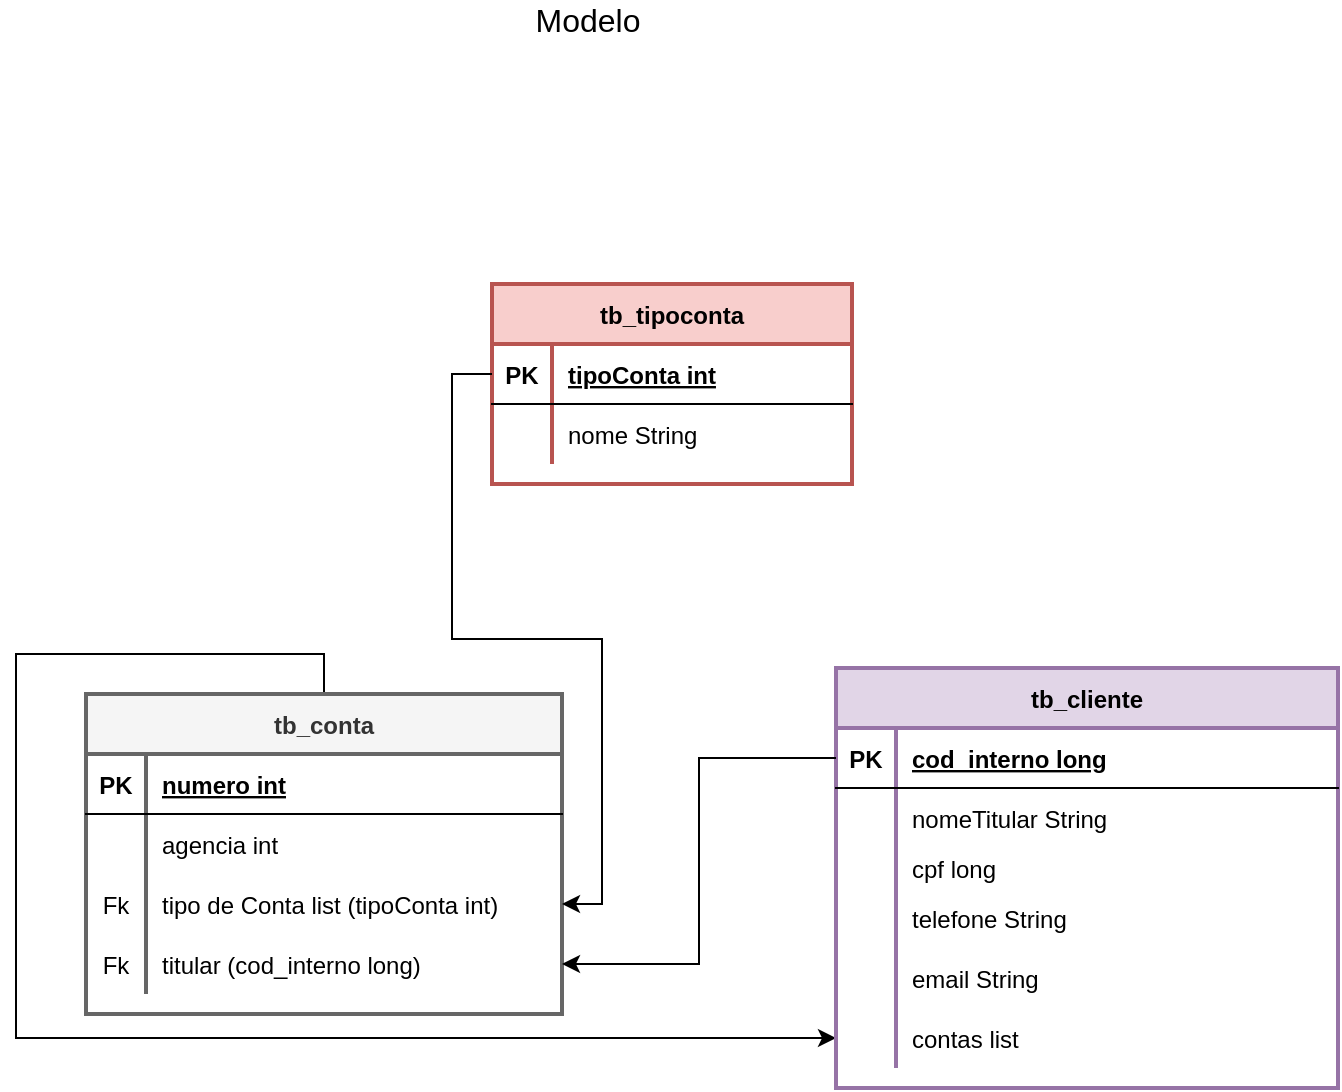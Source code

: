 <mxfile version="15.3.8" type="device"><diagram id="GLWP_SaBno71ZBzXC8cd" name="Page-1"><mxGraphModel dx="849" dy="433" grid="0" gridSize="10" guides="1" tooltips="1" connect="1" arrows="1" fold="1" page="1" pageScale="1" pageWidth="827" pageHeight="1169" background="#FFFFFF" math="0" shadow="0"><root><mxCell id="0"/><mxCell id="1" parent="0"/><mxCell id="DZtnO2HaVii40mmFtyA5-6" style="edgeStyle=orthogonalEdgeStyle;rounded=0;orthogonalLoop=1;jettySize=auto;html=1;exitX=0.5;exitY=0;exitDx=0;exitDy=0;entryX=0;entryY=0.5;entryDx=0;entryDy=0;" edge="1" parent="1" source="5XSqyLNvY00r_sQuLB7g-1" target="DZtnO2HaVii40mmFtyA5-1"><mxGeometry relative="1" as="geometry"><Array as="points"><mxPoint x="216" y="386"/><mxPoint x="62" y="386"/><mxPoint x="62" y="578"/></Array></mxGeometry></mxCell><mxCell id="5XSqyLNvY00r_sQuLB7g-1" value="tb_conta" style="shape=table;startSize=30;container=1;collapsible=1;childLayout=tableLayout;fixedRows=1;rowLines=0;fontStyle=1;align=center;resizeLast=1;fillColor=#f5f5f5;strokeColor=#666666;fontColor=#333333;strokeWidth=2;" parent="1" vertex="1"><mxGeometry x="97" y="406" width="238" height="160" as="geometry"/></mxCell><mxCell id="5XSqyLNvY00r_sQuLB7g-2" value="" style="shape=partialRectangle;collapsible=0;dropTarget=0;pointerEvents=0;fillColor=none;top=0;left=0;bottom=1;right=0;points=[[0,0.5],[1,0.5]];portConstraint=eastwest;" parent="5XSqyLNvY00r_sQuLB7g-1" vertex="1"><mxGeometry y="30" width="238" height="30" as="geometry"/></mxCell><mxCell id="5XSqyLNvY00r_sQuLB7g-3" value="PK" style="shape=partialRectangle;connectable=0;fillColor=none;top=0;left=0;bottom=0;right=0;fontStyle=1;overflow=hidden;" parent="5XSqyLNvY00r_sQuLB7g-2" vertex="1"><mxGeometry width="30" height="30" as="geometry"><mxRectangle width="30" height="30" as="alternateBounds"/></mxGeometry></mxCell><mxCell id="5XSqyLNvY00r_sQuLB7g-4" value="numero int" style="shape=partialRectangle;connectable=0;fillColor=none;top=0;left=0;bottom=0;right=0;align=left;spacingLeft=6;fontStyle=5;overflow=hidden;" parent="5XSqyLNvY00r_sQuLB7g-2" vertex="1"><mxGeometry x="30" width="208" height="30" as="geometry"><mxRectangle width="208" height="30" as="alternateBounds"/></mxGeometry></mxCell><mxCell id="5XSqyLNvY00r_sQuLB7g-5" value="" style="shape=partialRectangle;collapsible=0;dropTarget=0;pointerEvents=0;fillColor=none;top=0;left=0;bottom=0;right=0;points=[[0,0.5],[1,0.5]];portConstraint=eastwest;" parent="5XSqyLNvY00r_sQuLB7g-1" vertex="1"><mxGeometry y="60" width="238" height="30" as="geometry"/></mxCell><mxCell id="5XSqyLNvY00r_sQuLB7g-6" value="" style="shape=partialRectangle;connectable=0;fillColor=none;top=0;left=0;bottom=0;right=0;editable=1;overflow=hidden;" parent="5XSqyLNvY00r_sQuLB7g-5" vertex="1"><mxGeometry width="30" height="30" as="geometry"><mxRectangle width="30" height="30" as="alternateBounds"/></mxGeometry></mxCell><mxCell id="5XSqyLNvY00r_sQuLB7g-7" value="agencia int" style="shape=partialRectangle;connectable=0;fillColor=none;top=0;left=0;bottom=0;right=0;align=left;spacingLeft=6;overflow=hidden;" parent="5XSqyLNvY00r_sQuLB7g-5" vertex="1"><mxGeometry x="30" width="208" height="30" as="geometry"><mxRectangle width="208" height="30" as="alternateBounds"/></mxGeometry></mxCell><mxCell id="5XSqyLNvY00r_sQuLB7g-8" value="" style="shape=partialRectangle;collapsible=0;dropTarget=0;pointerEvents=0;fillColor=none;top=0;left=0;bottom=0;right=0;points=[[0,0.5],[1,0.5]];portConstraint=eastwest;" parent="5XSqyLNvY00r_sQuLB7g-1" vertex="1"><mxGeometry y="90" width="238" height="30" as="geometry"/></mxCell><mxCell id="5XSqyLNvY00r_sQuLB7g-9" value="Fk" style="shape=partialRectangle;connectable=0;fillColor=none;top=0;left=0;bottom=0;right=0;editable=1;overflow=hidden;" parent="5XSqyLNvY00r_sQuLB7g-8" vertex="1"><mxGeometry width="30" height="30" as="geometry"><mxRectangle width="30" height="30" as="alternateBounds"/></mxGeometry></mxCell><mxCell id="5XSqyLNvY00r_sQuLB7g-10" value="tipo de Conta list (tipoConta int)" style="shape=partialRectangle;connectable=0;fillColor=none;top=0;left=0;bottom=0;right=0;align=left;spacingLeft=6;overflow=hidden;" parent="5XSqyLNvY00r_sQuLB7g-8" vertex="1"><mxGeometry x="30" width="208" height="30" as="geometry"><mxRectangle width="208" height="30" as="alternateBounds"/></mxGeometry></mxCell><mxCell id="5XSqyLNvY00r_sQuLB7g-11" value="" style="shape=partialRectangle;collapsible=0;dropTarget=0;pointerEvents=0;fillColor=none;top=0;left=0;bottom=0;right=0;points=[[0,0.5],[1,0.5]];portConstraint=eastwest;" parent="5XSqyLNvY00r_sQuLB7g-1" vertex="1"><mxGeometry y="120" width="238" height="30" as="geometry"/></mxCell><mxCell id="5XSqyLNvY00r_sQuLB7g-12" value="Fk" style="shape=partialRectangle;connectable=0;fillColor=none;top=0;left=0;bottom=0;right=0;editable=1;overflow=hidden;" parent="5XSqyLNvY00r_sQuLB7g-11" vertex="1"><mxGeometry width="30" height="30" as="geometry"><mxRectangle width="30" height="30" as="alternateBounds"/></mxGeometry></mxCell><mxCell id="5XSqyLNvY00r_sQuLB7g-13" value="titular (cod_interno long)" style="shape=partialRectangle;connectable=0;fillColor=none;top=0;left=0;bottom=0;right=0;align=left;spacingLeft=6;overflow=hidden;" parent="5XSqyLNvY00r_sQuLB7g-11" vertex="1"><mxGeometry x="30" width="208" height="30" as="geometry"><mxRectangle width="208" height="30" as="alternateBounds"/></mxGeometry></mxCell><mxCell id="5XSqyLNvY00r_sQuLB7g-69" value="tb_cliente" style="shape=table;startSize=30;container=1;collapsible=1;childLayout=tableLayout;fixedRows=1;rowLines=0;fontStyle=1;align=center;resizeLast=1;fillColor=#e1d5e7;strokeColor=#9673a6;strokeWidth=2;" parent="1" vertex="1"><mxGeometry x="472" y="393" width="251" height="210" as="geometry"/></mxCell><mxCell id="5XSqyLNvY00r_sQuLB7g-70" value="" style="shape=partialRectangle;collapsible=0;dropTarget=0;pointerEvents=0;fillColor=none;top=0;left=0;bottom=1;right=0;points=[[0,0.5],[1,0.5]];portConstraint=eastwest;" parent="5XSqyLNvY00r_sQuLB7g-69" vertex="1"><mxGeometry y="30" width="251" height="30" as="geometry"/></mxCell><mxCell id="5XSqyLNvY00r_sQuLB7g-71" value="PK" style="shape=partialRectangle;connectable=0;fillColor=none;top=0;left=0;bottom=0;right=0;fontStyle=1;overflow=hidden;" parent="5XSqyLNvY00r_sQuLB7g-70" vertex="1"><mxGeometry width="30" height="30" as="geometry"><mxRectangle width="30" height="30" as="alternateBounds"/></mxGeometry></mxCell><mxCell id="5XSqyLNvY00r_sQuLB7g-72" value="cod_interno long" style="shape=partialRectangle;connectable=0;fillColor=none;top=0;left=0;bottom=0;right=0;align=left;spacingLeft=6;fontStyle=5;overflow=hidden;" parent="5XSqyLNvY00r_sQuLB7g-70" vertex="1"><mxGeometry x="30" width="221" height="30" as="geometry"><mxRectangle width="221" height="30" as="alternateBounds"/></mxGeometry></mxCell><mxCell id="5XSqyLNvY00r_sQuLB7g-73" value="" style="shape=partialRectangle;collapsible=0;dropTarget=0;pointerEvents=0;fillColor=none;top=0;left=0;bottom=0;right=0;points=[[0,0.5],[1,0.5]];portConstraint=eastwest;" parent="5XSqyLNvY00r_sQuLB7g-69" vertex="1"><mxGeometry y="60" width="251" height="30" as="geometry"/></mxCell><mxCell id="5XSqyLNvY00r_sQuLB7g-74" value="" style="shape=partialRectangle;connectable=0;fillColor=none;top=0;left=0;bottom=0;right=0;editable=1;overflow=hidden;" parent="5XSqyLNvY00r_sQuLB7g-73" vertex="1"><mxGeometry width="30" height="30" as="geometry"><mxRectangle width="30" height="30" as="alternateBounds"/></mxGeometry></mxCell><mxCell id="5XSqyLNvY00r_sQuLB7g-75" value="nomeTitular String" style="shape=partialRectangle;connectable=0;fillColor=none;top=0;left=0;bottom=0;right=0;align=left;spacingLeft=6;overflow=hidden;" parent="5XSqyLNvY00r_sQuLB7g-73" vertex="1"><mxGeometry x="30" width="221" height="30" as="geometry"><mxRectangle width="221" height="30" as="alternateBounds"/></mxGeometry></mxCell><mxCell id="5XSqyLNvY00r_sQuLB7g-76" value="" style="shape=partialRectangle;collapsible=0;dropTarget=0;pointerEvents=0;fillColor=none;top=0;left=0;bottom=0;right=0;points=[[0,0.5],[1,0.5]];portConstraint=eastwest;" parent="5XSqyLNvY00r_sQuLB7g-69" vertex="1"><mxGeometry y="90" width="251" height="20" as="geometry"/></mxCell><mxCell id="5XSqyLNvY00r_sQuLB7g-77" value="" style="shape=partialRectangle;connectable=0;fillColor=none;top=0;left=0;bottom=0;right=0;editable=1;overflow=hidden;" parent="5XSqyLNvY00r_sQuLB7g-76" vertex="1"><mxGeometry width="30" height="20" as="geometry"><mxRectangle width="30" height="20" as="alternateBounds"/></mxGeometry></mxCell><mxCell id="5XSqyLNvY00r_sQuLB7g-78" value="cpf long" style="shape=partialRectangle;connectable=0;fillColor=none;top=0;left=0;bottom=0;right=0;align=left;spacingLeft=6;overflow=hidden;" parent="5XSqyLNvY00r_sQuLB7g-76" vertex="1"><mxGeometry x="30" width="221" height="20" as="geometry"><mxRectangle width="221" height="20" as="alternateBounds"/></mxGeometry></mxCell><mxCell id="5XSqyLNvY00r_sQuLB7g-79" value="" style="shape=partialRectangle;collapsible=0;dropTarget=0;pointerEvents=0;fillColor=none;top=0;left=0;bottom=0;right=0;points=[[0,0.5],[1,0.5]];portConstraint=eastwest;" parent="5XSqyLNvY00r_sQuLB7g-69" vertex="1"><mxGeometry y="110" width="251" height="30" as="geometry"/></mxCell><mxCell id="5XSqyLNvY00r_sQuLB7g-80" value="" style="shape=partialRectangle;connectable=0;fillColor=none;top=0;left=0;bottom=0;right=0;editable=1;overflow=hidden;" parent="5XSqyLNvY00r_sQuLB7g-79" vertex="1"><mxGeometry width="30" height="30" as="geometry"><mxRectangle width="30" height="30" as="alternateBounds"/></mxGeometry></mxCell><mxCell id="5XSqyLNvY00r_sQuLB7g-81" value="telefone String" style="shape=partialRectangle;connectable=0;fillColor=none;top=0;left=0;bottom=0;right=0;align=left;spacingLeft=6;overflow=hidden;" parent="5XSqyLNvY00r_sQuLB7g-79" vertex="1"><mxGeometry x="30" width="221" height="30" as="geometry"><mxRectangle width="221" height="30" as="alternateBounds"/></mxGeometry></mxCell><mxCell id="5XSqyLNvY00r_sQuLB7g-82" style="shape=partialRectangle;collapsible=0;dropTarget=0;pointerEvents=0;fillColor=none;top=0;left=0;bottom=0;right=0;points=[[0,0.5],[1,0.5]];portConstraint=eastwest;" parent="5XSqyLNvY00r_sQuLB7g-69" vertex="1"><mxGeometry y="140" width="251" height="30" as="geometry"/></mxCell><mxCell id="5XSqyLNvY00r_sQuLB7g-83" style="shape=partialRectangle;connectable=0;fillColor=none;top=0;left=0;bottom=0;right=0;editable=1;overflow=hidden;" parent="5XSqyLNvY00r_sQuLB7g-82" vertex="1"><mxGeometry width="30" height="30" as="geometry"><mxRectangle width="30" height="30" as="alternateBounds"/></mxGeometry></mxCell><mxCell id="5XSqyLNvY00r_sQuLB7g-84" value="email String" style="shape=partialRectangle;connectable=0;fillColor=none;top=0;left=0;bottom=0;right=0;align=left;spacingLeft=6;overflow=hidden;" parent="5XSqyLNvY00r_sQuLB7g-82" vertex="1"><mxGeometry x="30" width="221" height="30" as="geometry"><mxRectangle width="221" height="30" as="alternateBounds"/></mxGeometry></mxCell><mxCell id="DZtnO2HaVii40mmFtyA5-1" style="shape=partialRectangle;collapsible=0;dropTarget=0;pointerEvents=0;fillColor=none;top=0;left=0;bottom=0;right=0;points=[[0,0.5],[1,0.5]];portConstraint=eastwest;" vertex="1" parent="5XSqyLNvY00r_sQuLB7g-69"><mxGeometry y="170" width="251" height="30" as="geometry"/></mxCell><mxCell id="DZtnO2HaVii40mmFtyA5-2" style="shape=partialRectangle;connectable=0;fillColor=none;top=0;left=0;bottom=0;right=0;editable=1;overflow=hidden;" vertex="1" parent="DZtnO2HaVii40mmFtyA5-1"><mxGeometry width="30" height="30" as="geometry"><mxRectangle width="30" height="30" as="alternateBounds"/></mxGeometry></mxCell><mxCell id="DZtnO2HaVii40mmFtyA5-3" value="contas list " style="shape=partialRectangle;connectable=0;fillColor=none;top=0;left=0;bottom=0;right=0;align=left;spacingLeft=6;overflow=hidden;" vertex="1" parent="DZtnO2HaVii40mmFtyA5-1"><mxGeometry x="30" width="221" height="30" as="geometry"><mxRectangle width="221" height="30" as="alternateBounds"/></mxGeometry></mxCell><mxCell id="5XSqyLNvY00r_sQuLB7g-98" value="tb_tipoconta" style="shape=table;startSize=30;container=1;collapsible=1;childLayout=tableLayout;fixedRows=1;rowLines=0;fontStyle=1;align=center;resizeLast=1;fillColor=#f8cecc;strokeColor=#b85450;strokeWidth=2;" parent="1" vertex="1"><mxGeometry x="300" y="201" width="180" height="100" as="geometry"/></mxCell><mxCell id="5XSqyLNvY00r_sQuLB7g-99" value="" style="shape=partialRectangle;collapsible=0;dropTarget=0;pointerEvents=0;fillColor=none;top=0;left=0;bottom=1;right=0;points=[[0,0.5],[1,0.5]];portConstraint=eastwest;" parent="5XSqyLNvY00r_sQuLB7g-98" vertex="1"><mxGeometry y="30" width="180" height="30" as="geometry"/></mxCell><mxCell id="5XSqyLNvY00r_sQuLB7g-100" value="PK" style="shape=partialRectangle;connectable=0;fillColor=none;top=0;left=0;bottom=0;right=0;fontStyle=1;overflow=hidden;" parent="5XSqyLNvY00r_sQuLB7g-99" vertex="1"><mxGeometry width="30" height="30" as="geometry"><mxRectangle width="30" height="30" as="alternateBounds"/></mxGeometry></mxCell><mxCell id="5XSqyLNvY00r_sQuLB7g-101" value="tipoConta int" style="shape=partialRectangle;connectable=0;fillColor=none;top=0;left=0;bottom=0;right=0;align=left;spacingLeft=6;fontStyle=5;overflow=hidden;" parent="5XSqyLNvY00r_sQuLB7g-99" vertex="1"><mxGeometry x="30" width="150" height="30" as="geometry"><mxRectangle width="150" height="30" as="alternateBounds"/></mxGeometry></mxCell><mxCell id="5XSqyLNvY00r_sQuLB7g-102" value="" style="shape=partialRectangle;collapsible=0;dropTarget=0;pointerEvents=0;fillColor=none;top=0;left=0;bottom=0;right=0;points=[[0,0.5],[1,0.5]];portConstraint=eastwest;" parent="5XSqyLNvY00r_sQuLB7g-98" vertex="1"><mxGeometry y="60" width="180" height="30" as="geometry"/></mxCell><mxCell id="5XSqyLNvY00r_sQuLB7g-103" value="" style="shape=partialRectangle;connectable=0;fillColor=none;top=0;left=0;bottom=0;right=0;editable=1;overflow=hidden;" parent="5XSqyLNvY00r_sQuLB7g-102" vertex="1"><mxGeometry width="30" height="30" as="geometry"><mxRectangle width="30" height="30" as="alternateBounds"/></mxGeometry></mxCell><mxCell id="5XSqyLNvY00r_sQuLB7g-104" value="nome String" style="shape=partialRectangle;connectable=0;fillColor=none;top=0;left=0;bottom=0;right=0;align=left;spacingLeft=6;overflow=hidden;" parent="5XSqyLNvY00r_sQuLB7g-102" vertex="1"><mxGeometry x="30" width="150" height="30" as="geometry"><mxRectangle width="150" height="30" as="alternateBounds"/></mxGeometry></mxCell><mxCell id="5XSqyLNvY00r_sQuLB7g-124" value="Modelo" style="text;html=1;strokeColor=none;fillColor=none;align=center;verticalAlign=middle;whiteSpace=wrap;rounded=0;fontSize=16;fontStyle=0" parent="1" vertex="1"><mxGeometry x="328" y="59" width="40" height="20" as="geometry"/></mxCell><mxCell id="5XSqyLNvY00r_sQuLB7g-130" style="edgeStyle=orthogonalEdgeStyle;rounded=0;orthogonalLoop=1;jettySize=auto;html=1;exitX=0;exitY=0.5;exitDx=0;exitDy=0;entryX=0;entryY=0.5;entryDx=0;entryDy=0;fontSize=16;startArrow=ERmandOne;startFill=0;endArrow=ERzeroToMany;endFill=0;" parent="1" source="5XSqyLNvY00r_sQuLB7g-70" target="5XSqyLNvY00r_sQuLB7g-108" edge="1"><mxGeometry relative="1" as="geometry"><Array as="points"><mxPoint x="270" y="669"/><mxPoint x="270" y="485"/></Array></mxGeometry></mxCell><mxCell id="DZtnO2HaVii40mmFtyA5-7" style="edgeStyle=orthogonalEdgeStyle;rounded=0;orthogonalLoop=1;jettySize=auto;html=1;exitX=0;exitY=0.5;exitDx=0;exitDy=0;entryX=1;entryY=0.5;entryDx=0;entryDy=0;" edge="1" parent="1" source="5XSqyLNvY00r_sQuLB7g-70" target="5XSqyLNvY00r_sQuLB7g-11"><mxGeometry relative="1" as="geometry"/></mxCell><mxCell id="DZtnO2HaVii40mmFtyA5-11" style="edgeStyle=orthogonalEdgeStyle;rounded=0;orthogonalLoop=1;jettySize=auto;html=1;exitX=0;exitY=0.5;exitDx=0;exitDy=0;startArrow=none;startFill=0;endArrow=classic;endFill=1;" edge="1" parent="1" source="5XSqyLNvY00r_sQuLB7g-99" target="5XSqyLNvY00r_sQuLB7g-8"><mxGeometry relative="1" as="geometry"/></mxCell></root></mxGraphModel></diagram></mxfile>
